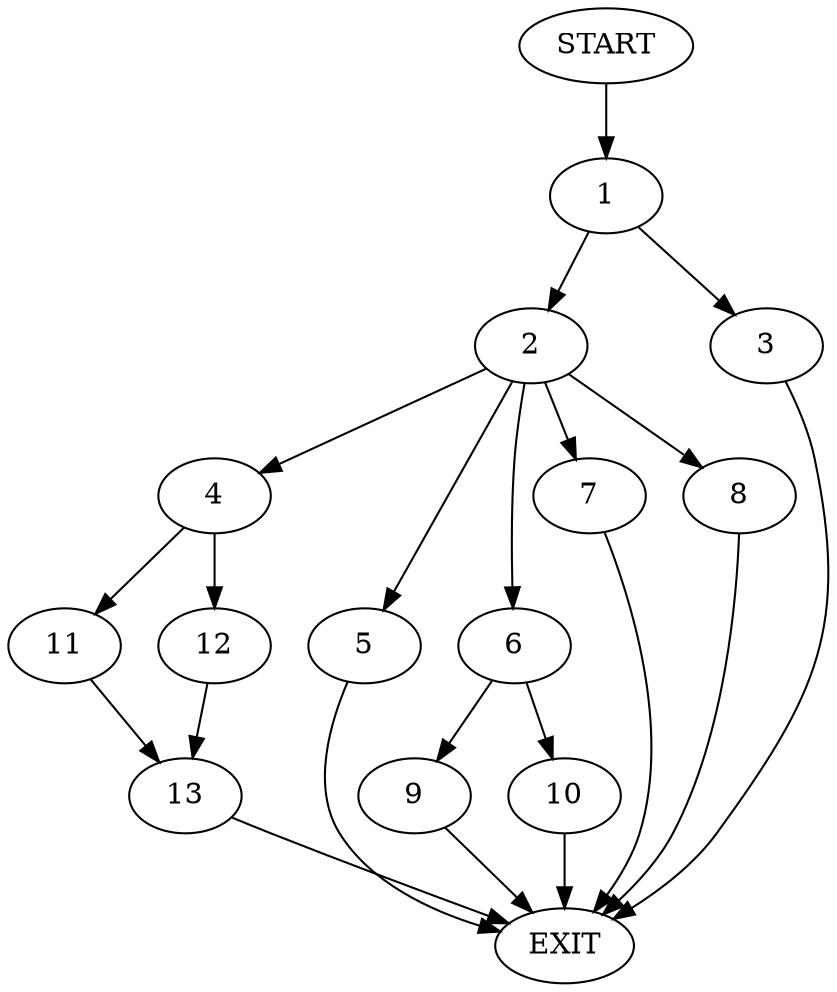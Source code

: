 digraph {
0 [label="START"]
14 [label="EXIT"]
0 -> 1
1 -> 2
1 -> 3
3 -> 14
2 -> 4
2 -> 5
2 -> 6
2 -> 7
2 -> 8
6 -> 9
6 -> 10
8 -> 14
4 -> 11
4 -> 12
5 -> 14
7 -> 14
11 -> 13
12 -> 13
13 -> 14
10 -> 14
9 -> 14
}
